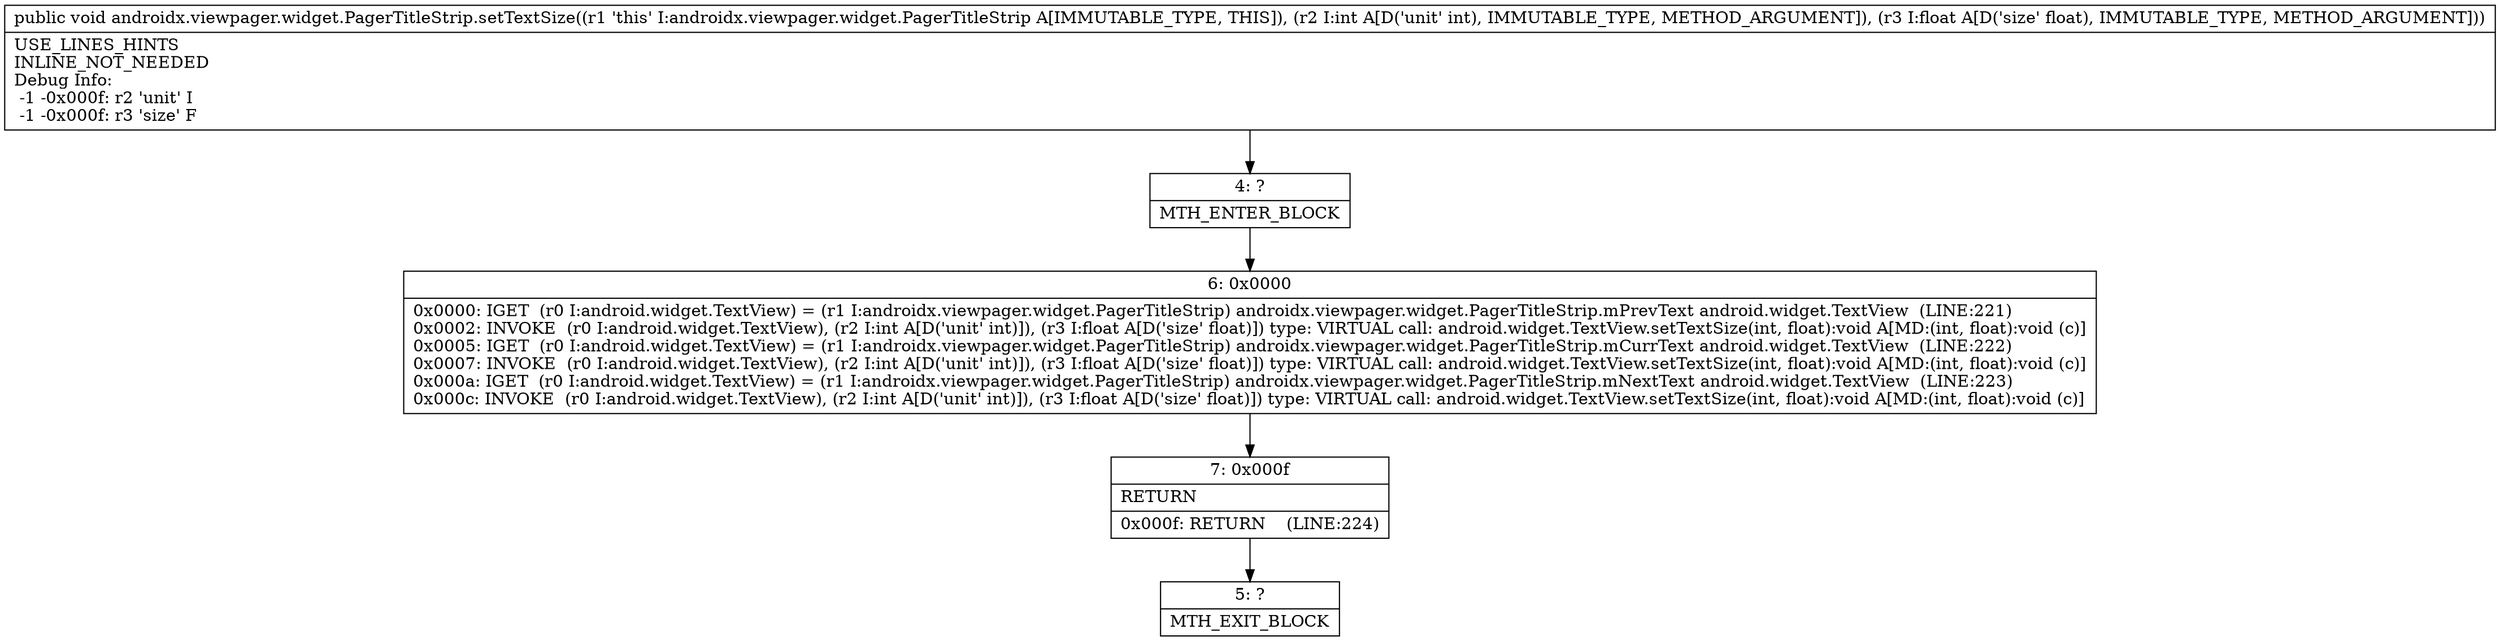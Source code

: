 digraph "CFG forandroidx.viewpager.widget.PagerTitleStrip.setTextSize(IF)V" {
Node_4 [shape=record,label="{4\:\ ?|MTH_ENTER_BLOCK\l}"];
Node_6 [shape=record,label="{6\:\ 0x0000|0x0000: IGET  (r0 I:android.widget.TextView) = (r1 I:androidx.viewpager.widget.PagerTitleStrip) androidx.viewpager.widget.PagerTitleStrip.mPrevText android.widget.TextView  (LINE:221)\l0x0002: INVOKE  (r0 I:android.widget.TextView), (r2 I:int A[D('unit' int)]), (r3 I:float A[D('size' float)]) type: VIRTUAL call: android.widget.TextView.setTextSize(int, float):void A[MD:(int, float):void (c)]\l0x0005: IGET  (r0 I:android.widget.TextView) = (r1 I:androidx.viewpager.widget.PagerTitleStrip) androidx.viewpager.widget.PagerTitleStrip.mCurrText android.widget.TextView  (LINE:222)\l0x0007: INVOKE  (r0 I:android.widget.TextView), (r2 I:int A[D('unit' int)]), (r3 I:float A[D('size' float)]) type: VIRTUAL call: android.widget.TextView.setTextSize(int, float):void A[MD:(int, float):void (c)]\l0x000a: IGET  (r0 I:android.widget.TextView) = (r1 I:androidx.viewpager.widget.PagerTitleStrip) androidx.viewpager.widget.PagerTitleStrip.mNextText android.widget.TextView  (LINE:223)\l0x000c: INVOKE  (r0 I:android.widget.TextView), (r2 I:int A[D('unit' int)]), (r3 I:float A[D('size' float)]) type: VIRTUAL call: android.widget.TextView.setTextSize(int, float):void A[MD:(int, float):void (c)]\l}"];
Node_7 [shape=record,label="{7\:\ 0x000f|RETURN\l|0x000f: RETURN    (LINE:224)\l}"];
Node_5 [shape=record,label="{5\:\ ?|MTH_EXIT_BLOCK\l}"];
MethodNode[shape=record,label="{public void androidx.viewpager.widget.PagerTitleStrip.setTextSize((r1 'this' I:androidx.viewpager.widget.PagerTitleStrip A[IMMUTABLE_TYPE, THIS]), (r2 I:int A[D('unit' int), IMMUTABLE_TYPE, METHOD_ARGUMENT]), (r3 I:float A[D('size' float), IMMUTABLE_TYPE, METHOD_ARGUMENT]))  | USE_LINES_HINTS\lINLINE_NOT_NEEDED\lDebug Info:\l  \-1 \-0x000f: r2 'unit' I\l  \-1 \-0x000f: r3 'size' F\l}"];
MethodNode -> Node_4;Node_4 -> Node_6;
Node_6 -> Node_7;
Node_7 -> Node_5;
}

